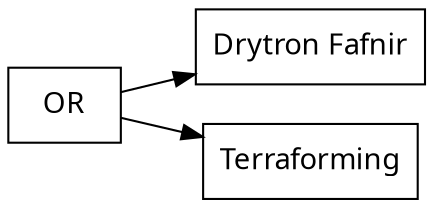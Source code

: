digraph {
node [shape=record];
node [fontname=Sans];charset="UTF-8" splines=true splines=spline rankdir =LR
16[label="OR"];
16->14;
16->15;
14[label="Drytron Fafnir"];
15[label="Terraforming"];
}
